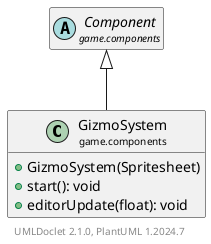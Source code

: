@startuml
    set namespaceSeparator none
    hide empty fields
    hide empty methods

    class "<size:14>GizmoSystem\n<size:10>game.components" as game.components.GizmoSystem [[GizmoSystem.html]] {
        +GizmoSystem(Spritesheet)
        +start(): void
        +editorUpdate(float): void
    }

    abstract class "<size:14>Component\n<size:10>game.components" as game.components.Component [[Component.html]]

    game.components.Component <|-- game.components.GizmoSystem

    center footer UMLDoclet 2.1.0, PlantUML %version()
@enduml
